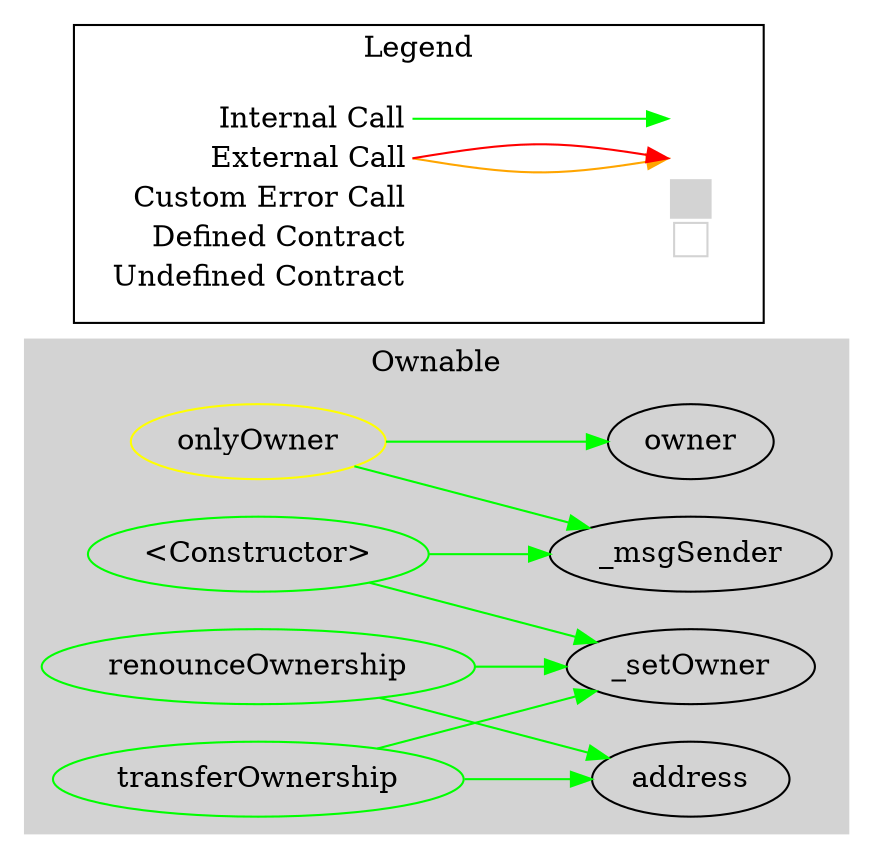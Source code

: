 digraph G {
  graph [ ratio = "auto", page = "100", compound =true ];
subgraph "clusterOwnable" {
  graph [ label = "Ownable", color = "lightgray", style = "filled", bgcolor = "lightgray" ];
  "Ownable.<Constructor>" [ label = "<Constructor>", color = "green" ];
  "Ownable.owner" [ label = "owner" ];
  "Ownable.onlyOwner" [ label = "onlyOwner", color = "yellow" ];
  "Ownable.renounceOwnership" [ label = "renounceOwnership", color = "green" ];
  "Ownable.transferOwnership" [ label = "transferOwnership", color = "green" ];
  "Ownable._setOwner" [ label = "_setOwner" ];
  "Ownable._msgSender" [ label = "_msgSender" ];
  "Ownable.address" [ label = "address" ];
}

  "Ownable.<Constructor>";
  "Ownable._setOwner";
  "Ownable._msgSender";
  "Ownable.onlyOwner";
  "Ownable.owner";
  "Ownable.renounceOwnership";
  "Ownable.address";
  "Ownable.transferOwnership";
  "Ownable.<Constructor>" -> "Ownable._setOwner" [ color = "green" ];
  "Ownable.<Constructor>" -> "Ownable._msgSender" [ color = "green" ];
  "Ownable.onlyOwner" -> "Ownable.owner" [ color = "green" ];
  "Ownable.onlyOwner" -> "Ownable._msgSender" [ color = "green" ];
  "Ownable.renounceOwnership" -> "Ownable._setOwner" [ color = "green" ];
  "Ownable.renounceOwnership" -> "Ownable.address" [ color = "green" ];
  "Ownable.transferOwnership" -> "Ownable.address" [ color = "green" ];
  "Ownable.transferOwnership" -> "Ownable._setOwner" [ color = "green" ];


rankdir=LR
node [shape=plaintext]
subgraph cluster_01 { 
label = "Legend";
key [label=<<table border="0" cellpadding="2" cellspacing="0" cellborder="0">
  <tr><td align="right" port="i1">Internal Call</td></tr>
  <tr><td align="right" port="i2">External Call</td></tr>
  <tr><td align="right" port="i2">Custom Error Call</td></tr>
  <tr><td align="right" port="i3">Defined Contract</td></tr>
  <tr><td align="right" port="i4">Undefined Contract</td></tr>
  </table>>]
key2 [label=<<table border="0" cellpadding="2" cellspacing="0" cellborder="0">
  <tr><td port="i1">&nbsp;&nbsp;&nbsp;</td></tr>
  <tr><td port="i2">&nbsp;&nbsp;&nbsp;</td></tr>
  <tr><td port="i3" bgcolor="lightgray">&nbsp;&nbsp;&nbsp;</td></tr>
  <tr><td port="i4">
    <table border="1" cellborder="0" cellspacing="0" cellpadding="7" color="lightgray">
      <tr>
       <td></td>
      </tr>
     </table>
  </td></tr>
  </table>>]
key:i1:e -> key2:i1:w [color="green"]
key:i2:e -> key2:i2:w [color="orange"]
key:i2:e -> key2:i2:w [color="red"]
}
}


